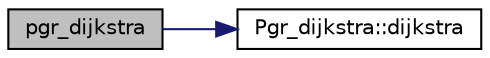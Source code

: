 digraph "pgr_dijkstra"
{
  edge [fontname="Helvetica",fontsize="10",labelfontname="Helvetica",labelfontsize="10"];
  node [fontname="Helvetica",fontsize="10",shape=record];
  rankdir="LR";
  Node0 [label="pgr_dijkstra",height=0.2,width=0.4,color="black", fillcolor="grey75", style="filled", fontcolor="black"];
  Node0 -> Node1 [color="midnightblue",fontsize="10",style="solid",fontname="Helvetica"];
  Node1 [label="Pgr_dijkstra::dijkstra",height=0.2,width=0.4,color="black", fillcolor="white", style="filled",URL="$classPgr__dijkstra.html#a78d6855cf47cb741d8baff32e7cdfe54",tooltip="Dijkstra 1 to 1. "];
}
